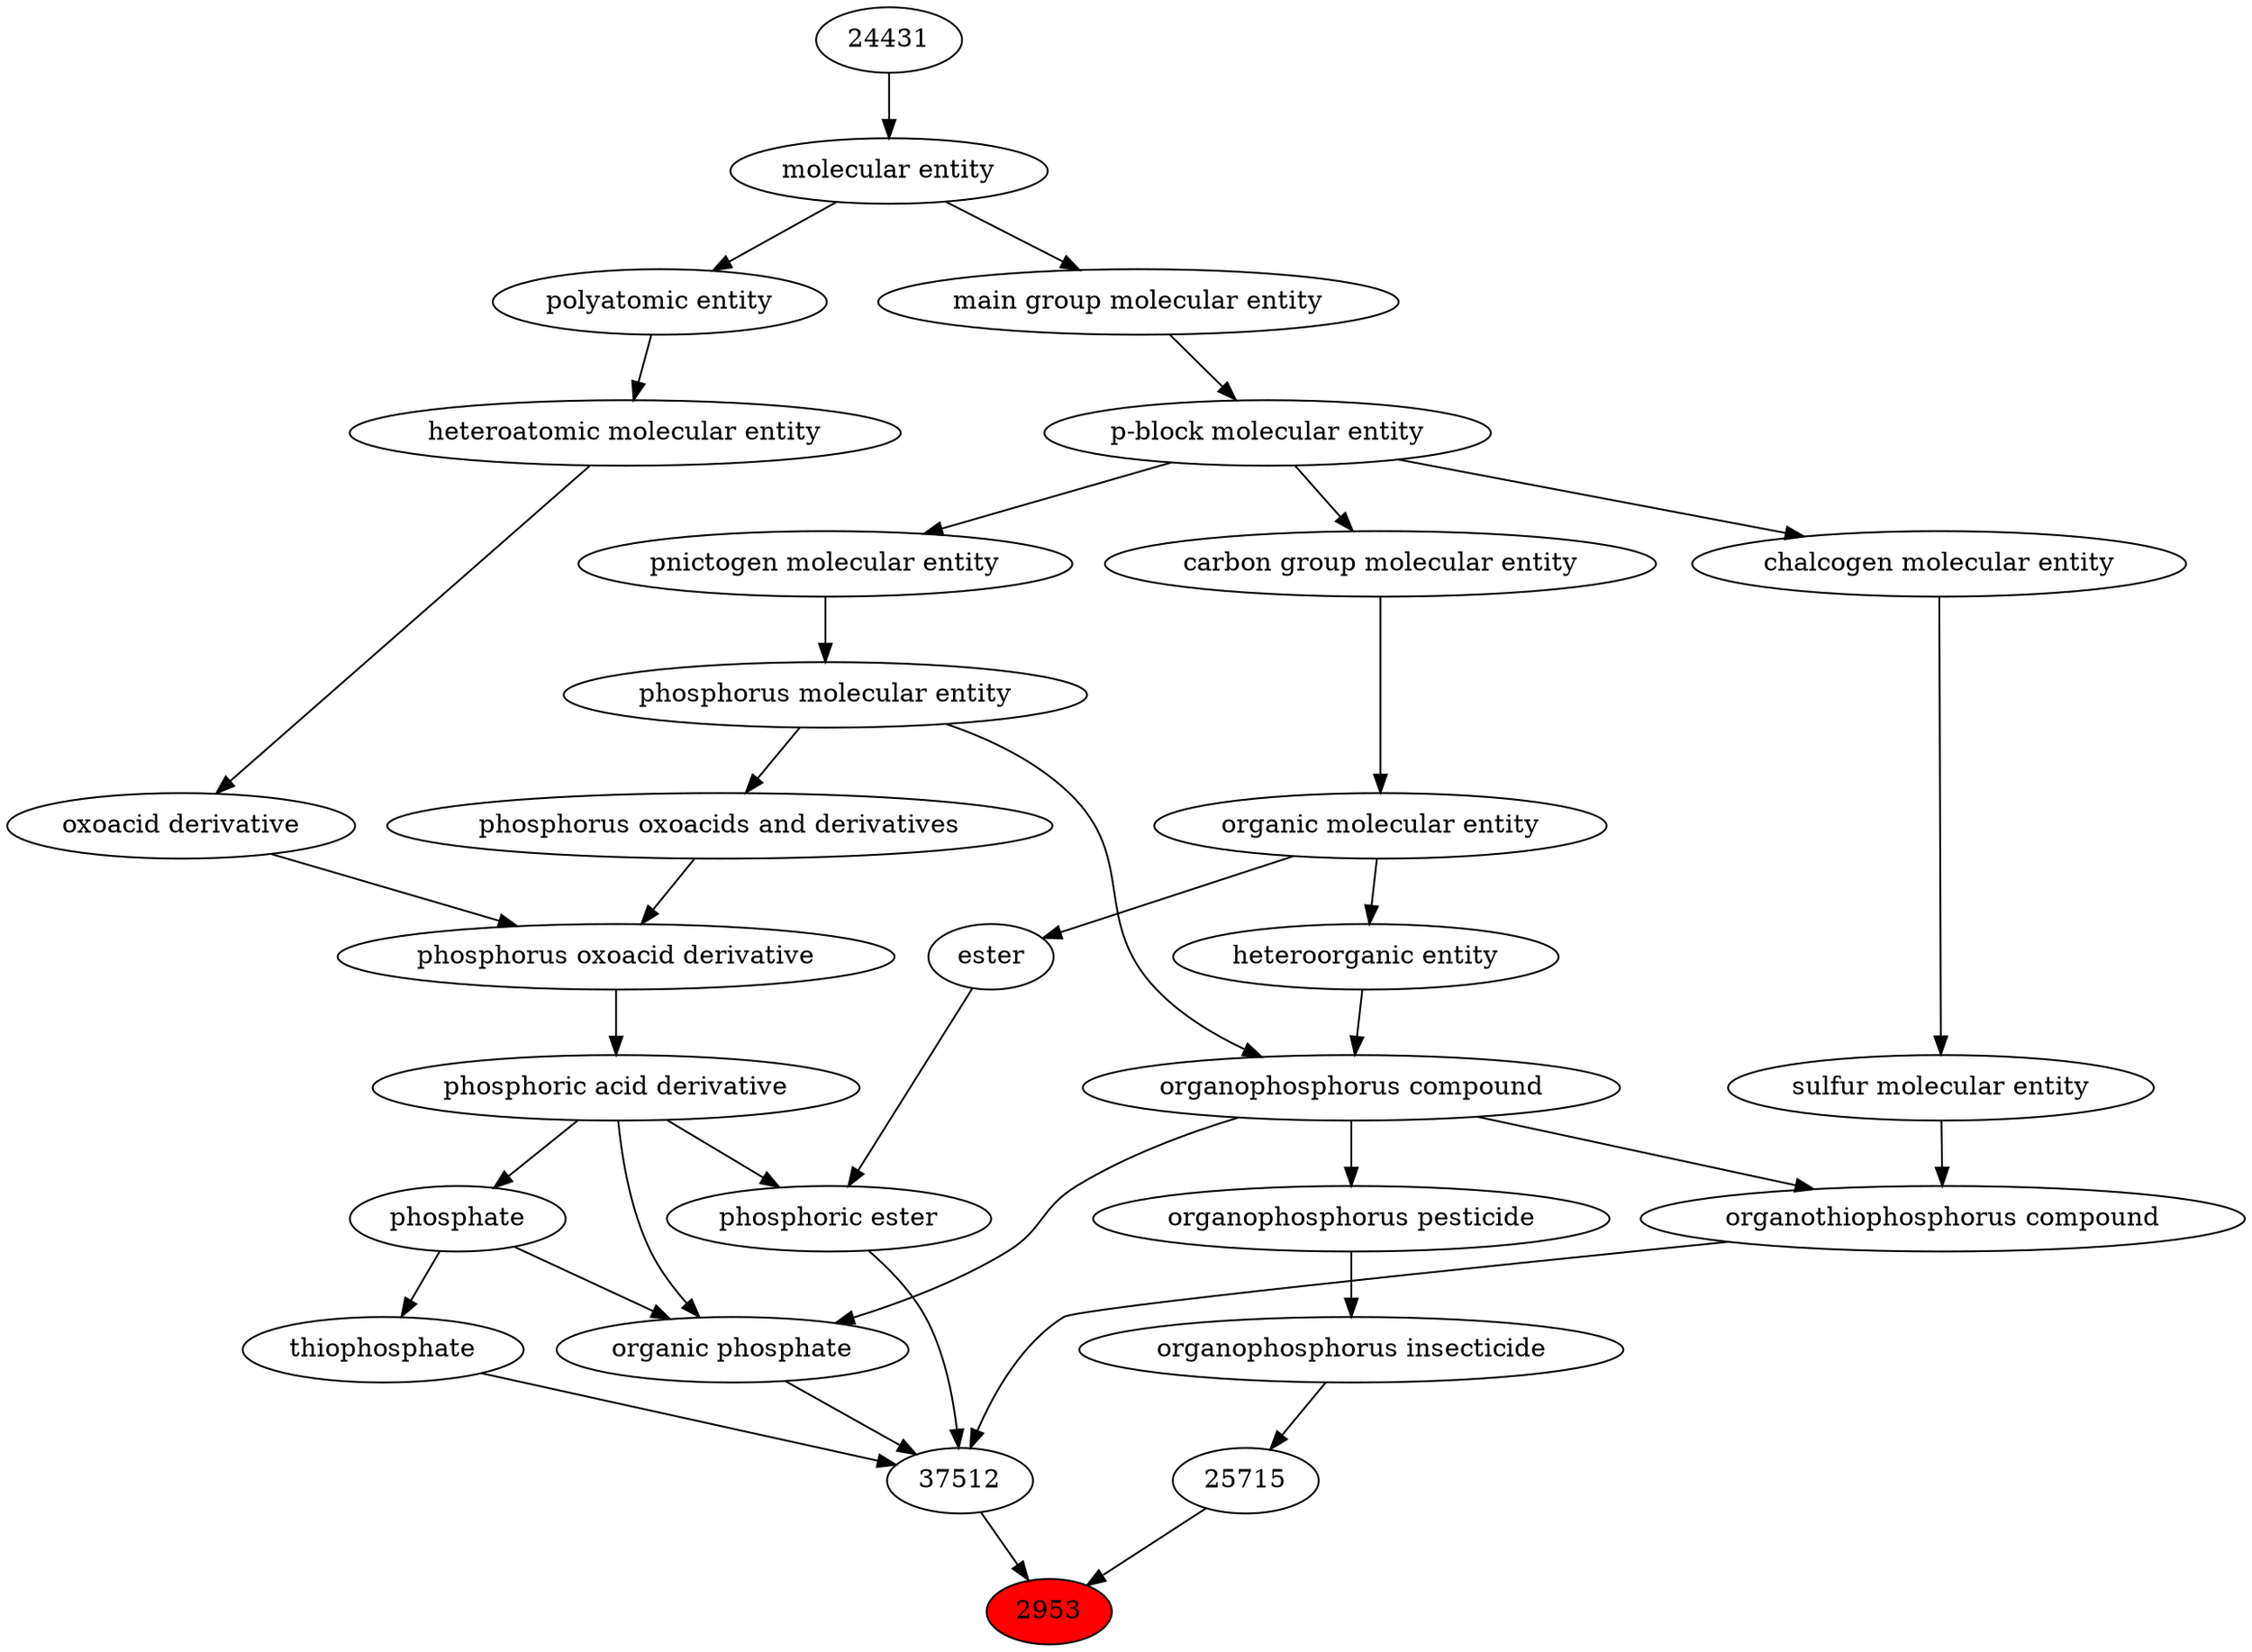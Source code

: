 digraph tree{ 
2953 [label="2953" fillcolor=red style=filled]
37512 -> 2953
25715 -> 2953
37512 [label="37512"]
37511 -> 37512
25703 -> 37512
25716 -> 37512
37734 -> 37512
25715 [label="25715"]
25711 -> 25715
37511 [label="thiophosphate"]
26020 -> 37511
25703 [label="organic phosphate"]
26079 -> 25703
25710 -> 25703
26020 -> 25703
25716 [label="organothiophosphorus compound"]
25710 -> 25716
26835 -> 25716
37734 [label="phosphoric ester"]
26079 -> 37734
35701 -> 37734
25711 [label="organophosphorus insecticide"]
39093 -> 25711
26020 [label="phosphate"]
26079 -> 26020
26079 [label="phosphoric acid derivative"]
36359 -> 26079
25710 [label="organophosphorus compound"]
33285 -> 25710
26082 -> 25710
26835 [label="sulfur molecular entity"]
33304 -> 26835
35701 [label="ester"]
50860 -> 35701
39093 [label="organophosphorus pesticide"]
25710 -> 39093
36359 [label="phosphorus oxoacid derivative"]
33241 -> 36359
36360 -> 36359
33285 [label="heteroorganic entity"]
50860 -> 33285
26082 [label="phosphorus molecular entity"]
33302 -> 26082
33304 [label="chalcogen molecular entity"]
33675 -> 33304
50860 [label="organic molecular entity"]
33582 -> 50860
33241 [label="oxoacid derivative"]
37577 -> 33241
36360 [label="phosphorus oxoacids and derivatives"]
26082 -> 36360
33302 [label="pnictogen molecular entity"]
33675 -> 33302
33675 [label="p-block molecular entity"]
33579 -> 33675
33582 [label="carbon group molecular entity"]
33675 -> 33582
37577 [label="heteroatomic molecular entity"]
36357 -> 37577
33579 [label="main group molecular entity"]
23367 -> 33579
36357 [label="polyatomic entity"]
23367 -> 36357
23367 [label="molecular entity"]
24431 -> 23367
24431 [label="24431"]
}